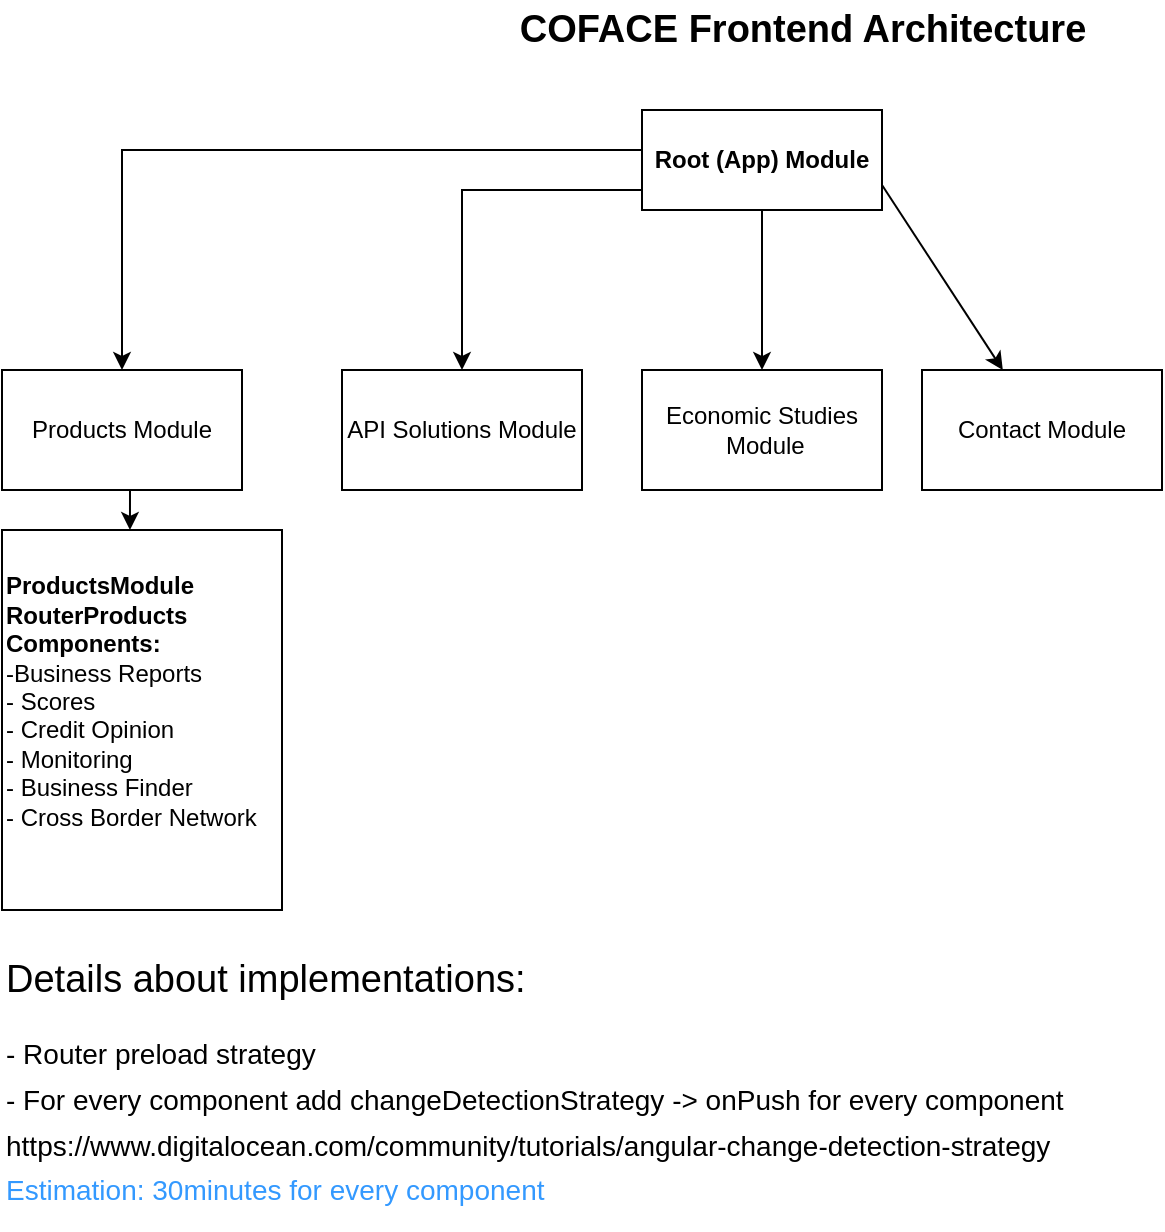 <mxfile version="13.7.7" type="github">
  <diagram id="7G5bMyklPg214r5d4M1_" name="Page-1">
    <mxGraphModel dx="946" dy="646" grid="1" gridSize="10" guides="1" tooltips="1" connect="1" arrows="1" fold="1" page="1" pageScale="1" pageWidth="827" pageHeight="1169" math="0" shadow="0">
      <root>
        <mxCell id="0" />
        <mxCell id="1" parent="0" />
        <mxCell id="YIz92cHDHYsAEAl19uF_-3" style="edgeStyle=orthogonalEdgeStyle;rounded=0;orthogonalLoop=1;jettySize=auto;html=1;exitX=0;exitY=1;exitDx=0;exitDy=0;" edge="1" parent="1" source="YIz92cHDHYsAEAl19uF_-1" target="YIz92cHDHYsAEAl19uF_-4">
          <mxGeometry relative="1" as="geometry">
            <mxPoint x="80" y="230" as="targetPoint" />
            <Array as="points">
              <mxPoint x="340" y="90" />
              <mxPoint x="80" y="90" />
            </Array>
          </mxGeometry>
        </mxCell>
        <mxCell id="YIz92cHDHYsAEAl19uF_-11" style="edgeStyle=orthogonalEdgeStyle;rounded=0;orthogonalLoop=1;jettySize=auto;html=1;exitX=0.5;exitY=1;exitDx=0;exitDy=0;" edge="1" parent="1" source="YIz92cHDHYsAEAl19uF_-1" target="YIz92cHDHYsAEAl19uF_-12">
          <mxGeometry relative="1" as="geometry">
            <mxPoint x="400" y="200" as="targetPoint" />
            <Array as="points">
              <mxPoint x="400" y="110" />
              <mxPoint x="250" y="110" />
            </Array>
          </mxGeometry>
        </mxCell>
        <mxCell id="YIz92cHDHYsAEAl19uF_-1" value="Root (App) Module" style="rounded=0;whiteSpace=wrap;html=1;fontStyle=1" vertex="1" parent="1">
          <mxGeometry x="340" y="70" width="120" height="50" as="geometry" />
        </mxCell>
        <mxCell id="YIz92cHDHYsAEAl19uF_-7" style="edgeStyle=orthogonalEdgeStyle;rounded=0;orthogonalLoop=1;jettySize=auto;html=1;exitX=0.5;exitY=1;exitDx=0;exitDy=0;entryX=0.457;entryY=0;entryDx=0;entryDy=0;entryPerimeter=0;" edge="1" parent="1" source="YIz92cHDHYsAEAl19uF_-4" target="YIz92cHDHYsAEAl19uF_-8">
          <mxGeometry relative="1" as="geometry">
            <mxPoint x="80" y="320" as="targetPoint" />
          </mxGeometry>
        </mxCell>
        <mxCell id="YIz92cHDHYsAEAl19uF_-4" value="Products Module&lt;br&gt;" style="rounded=0;whiteSpace=wrap;html=1;" vertex="1" parent="1">
          <mxGeometry x="20" y="200" width="120" height="60" as="geometry" />
        </mxCell>
        <mxCell id="YIz92cHDHYsAEAl19uF_-8" value="&lt;b&gt;&lt;br&gt;ProductsModule&lt;br&gt;RouterProducts&lt;br&gt;Components:&lt;/b&gt;&lt;br&gt;-Business Reports&lt;br&gt;- Scores&lt;br&gt;- Credit Opinion&lt;br&gt;- Monitoring&lt;br&gt;- Business Finder&lt;br&gt;- Cross Border Network" style="rounded=0;whiteSpace=wrap;html=1;align=left;verticalAlign=top;" vertex="1" parent="1">
          <mxGeometry x="20" y="280" width="140" height="190" as="geometry" />
        </mxCell>
        <mxCell id="YIz92cHDHYsAEAl19uF_-12" value="API Solutions Module" style="rounded=0;whiteSpace=wrap;html=1;" vertex="1" parent="1">
          <mxGeometry x="190" y="200" width="120" height="60" as="geometry" />
        </mxCell>
        <mxCell id="YIz92cHDHYsAEAl19uF_-17" value="" style="endArrow=classic;html=1;exitX=0.5;exitY=1;exitDx=0;exitDy=0;" edge="1" parent="1" source="YIz92cHDHYsAEAl19uF_-1">
          <mxGeometry width="50" height="50" relative="1" as="geometry">
            <mxPoint x="390" y="300" as="sourcePoint" />
            <mxPoint x="400" y="200" as="targetPoint" />
          </mxGeometry>
        </mxCell>
        <mxCell id="YIz92cHDHYsAEAl19uF_-18" value="Economic Studies&lt;br&gt;&amp;nbsp;Module" style="rounded=0;whiteSpace=wrap;html=1;" vertex="1" parent="1">
          <mxGeometry x="340" y="200" width="120" height="60" as="geometry" />
        </mxCell>
        <mxCell id="YIz92cHDHYsAEAl19uF_-20" value="" style="endArrow=classic;html=1;exitX=1;exitY=0.75;exitDx=0;exitDy=0;" edge="1" parent="1" source="YIz92cHDHYsAEAl19uF_-1" target="YIz92cHDHYsAEAl19uF_-21">
          <mxGeometry width="50" height="50" relative="1" as="geometry">
            <mxPoint x="390" y="290" as="sourcePoint" />
            <mxPoint x="540" y="200" as="targetPoint" />
          </mxGeometry>
        </mxCell>
        <mxCell id="YIz92cHDHYsAEAl19uF_-21" value="Contact Module" style="rounded=0;whiteSpace=wrap;html=1;" vertex="1" parent="1">
          <mxGeometry x="480" y="200" width="120" height="60" as="geometry" />
        </mxCell>
        <mxCell id="YIz92cHDHYsAEAl19uF_-22" value="COFACE Frontend Architecture" style="text;html=1;align=center;verticalAlign=middle;resizable=0;points=[];autosize=1;fontSize=19;fontStyle=1" vertex="1" parent="1">
          <mxGeometry x="270" y="15" width="300" height="30" as="geometry" />
        </mxCell>
        <mxCell id="YIz92cHDHYsAEAl19uF_-23" value="Details about implementations:" style="text;html=1;align=left;verticalAlign=middle;resizable=0;points=[];autosize=1;fontSize=19;" vertex="1" parent="1">
          <mxGeometry x="20" y="490" width="280" height="30" as="geometry" />
        </mxCell>
        <mxCell id="YIz92cHDHYsAEAl19uF_-24" value="&lt;font style=&quot;font-size: 14px&quot;&gt;- Router preload strategy&lt;br&gt;- For every component add changeDetectionStrategy -&amp;gt; onPush for every component&amp;nbsp;&lt;br&gt;https://www.digitalocean.com/community/tutorials/angular-change-detection-strategy&lt;br&gt;&lt;font color=&quot;#3399ff&quot;&gt;Estimation: 30minutes for every component&amp;nbsp;&lt;/font&gt;&lt;br&gt;&lt;/font&gt;" style="text;html=1;align=left;verticalAlign=middle;resizable=0;points=[];autosize=1;fontSize=19;" vertex="1" parent="1">
          <mxGeometry x="20" y="520" width="550" height="110" as="geometry" />
        </mxCell>
      </root>
    </mxGraphModel>
  </diagram>
</mxfile>
